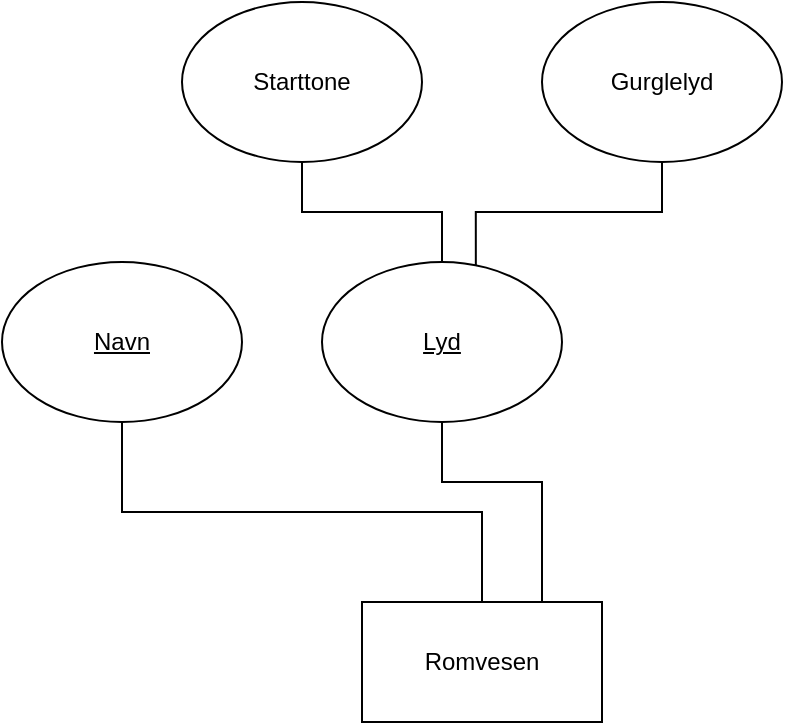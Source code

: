 <mxfile version="21.7.2" type="github">
  <diagram name="Page-1" id="I5MYJkCJgakA7Gdwmx0L">
    <mxGraphModel dx="448" dy="267" grid="1" gridSize="10" guides="1" tooltips="1" connect="1" arrows="1" fold="1" page="1" pageScale="1" pageWidth="827" pageHeight="1169" math="0" shadow="0">
      <root>
        <mxCell id="0" />
        <mxCell id="1" parent="0" />
        <mxCell id="GEHN1lFAxro-cPAtKBEE-3" style="edgeStyle=orthogonalEdgeStyle;rounded=0;orthogonalLoop=1;jettySize=auto;html=1;exitX=0.5;exitY=0;exitDx=0;exitDy=0;entryX=0.5;entryY=1;entryDx=0;entryDy=0;endArrow=none;endFill=0;" edge="1" parent="1" source="GEHN1lFAxro-cPAtKBEE-1" target="GEHN1lFAxro-cPAtKBEE-2">
          <mxGeometry relative="1" as="geometry" />
        </mxCell>
        <mxCell id="GEHN1lFAxro-cPAtKBEE-6" style="edgeStyle=orthogonalEdgeStyle;rounded=0;orthogonalLoop=1;jettySize=auto;html=1;exitX=0.75;exitY=0;exitDx=0;exitDy=0;entryX=0.5;entryY=1;entryDx=0;entryDy=0;endArrow=none;endFill=0;" edge="1" parent="1" source="GEHN1lFAxro-cPAtKBEE-1" target="GEHN1lFAxro-cPAtKBEE-4">
          <mxGeometry relative="1" as="geometry">
            <Array as="points">
              <mxPoint x="390" y="320" />
              <mxPoint x="340" y="320" />
            </Array>
          </mxGeometry>
        </mxCell>
        <mxCell id="GEHN1lFAxro-cPAtKBEE-1" value="Romvesen" style="rounded=0;whiteSpace=wrap;html=1;" vertex="1" parent="1">
          <mxGeometry x="300" y="380" width="120" height="60" as="geometry" />
        </mxCell>
        <mxCell id="GEHN1lFAxro-cPAtKBEE-2" value="&lt;u&gt;Navn&lt;/u&gt;" style="ellipse;whiteSpace=wrap;html=1;" vertex="1" parent="1">
          <mxGeometry x="120" y="210" width="120" height="80" as="geometry" />
        </mxCell>
        <mxCell id="GEHN1lFAxro-cPAtKBEE-9" style="edgeStyle=orthogonalEdgeStyle;rounded=0;orthogonalLoop=1;jettySize=auto;html=1;exitX=0.5;exitY=0;exitDx=0;exitDy=0;entryX=0.5;entryY=1;entryDx=0;entryDy=0;endArrow=none;endFill=0;" edge="1" parent="1" source="GEHN1lFAxro-cPAtKBEE-4" target="GEHN1lFAxro-cPAtKBEE-7">
          <mxGeometry relative="1" as="geometry" />
        </mxCell>
        <mxCell id="GEHN1lFAxro-cPAtKBEE-4" value="&lt;u&gt;Lyd&lt;/u&gt;" style="ellipse;whiteSpace=wrap;html=1;" vertex="1" parent="1">
          <mxGeometry x="280" y="210" width="120" height="80" as="geometry" />
        </mxCell>
        <mxCell id="GEHN1lFAxro-cPAtKBEE-7" value="Starttone" style="ellipse;whiteSpace=wrap;html=1;" vertex="1" parent="1">
          <mxGeometry x="210" y="80" width="120" height="80" as="geometry" />
        </mxCell>
        <mxCell id="GEHN1lFAxro-cPAtKBEE-10" style="edgeStyle=orthogonalEdgeStyle;rounded=0;orthogonalLoop=1;jettySize=auto;html=1;endArrow=none;endFill=0;entryX=0.641;entryY=0.024;entryDx=0;entryDy=0;entryPerimeter=0;" edge="1" parent="1" source="GEHN1lFAxro-cPAtKBEE-8" target="GEHN1lFAxro-cPAtKBEE-4">
          <mxGeometry relative="1" as="geometry">
            <mxPoint x="440" y="220" as="targetPoint" />
          </mxGeometry>
        </mxCell>
        <mxCell id="GEHN1lFAxro-cPAtKBEE-8" value="Gurglelyd" style="ellipse;whiteSpace=wrap;html=1;" vertex="1" parent="1">
          <mxGeometry x="390" y="80" width="120" height="80" as="geometry" />
        </mxCell>
      </root>
    </mxGraphModel>
  </diagram>
</mxfile>
